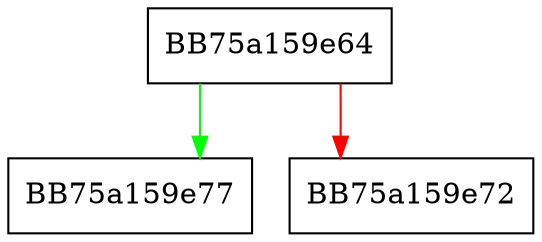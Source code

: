 digraph operator_new {
  node [shape="box"];
  graph [splines=ortho];
  BB75a159e64 -> BB75a159e77 [color="green"];
  BB75a159e64 -> BB75a159e72 [color="red"];
}